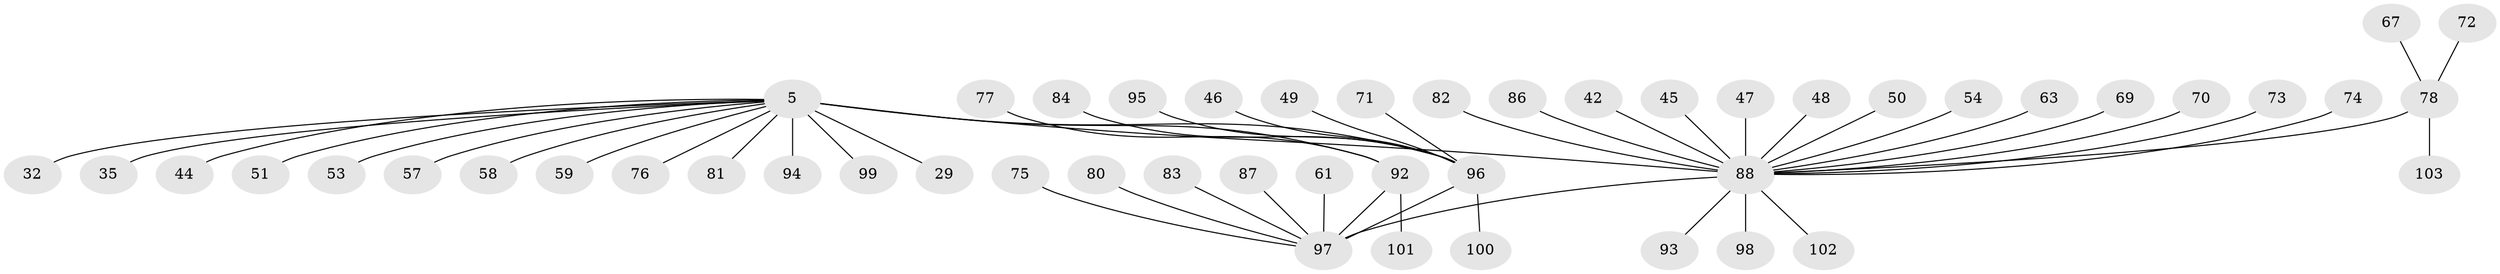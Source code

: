 // original degree distribution, {1: 0.6893203883495146, 27: 0.009708737864077669, 7: 0.009708737864077669, 4: 0.038834951456310676, 14: 0.009708737864077669, 5: 0.038834951456310676, 2: 0.13592233009708737, 3: 0.038834951456310676, 10: 0.009708737864077669, 13: 0.009708737864077669, 6: 0.009708737864077669}
// Generated by graph-tools (version 1.1) at 2025/47/03/09/25 04:47:32]
// undirected, 51 vertices, 52 edges
graph export_dot {
graph [start="1"]
  node [color=gray90,style=filled];
  5 [super="+4+3"];
  29;
  32;
  35;
  42 [super="+19"];
  44;
  45;
  46;
  47;
  48;
  49;
  50;
  51;
  53;
  54;
  57;
  58;
  59 [super="+11"];
  61;
  63 [super="+62"];
  67;
  69 [super="+12+22"];
  70 [super="+21+55"];
  71;
  72;
  73;
  74 [super="+65+68"];
  75 [super="+64"];
  76;
  77;
  78 [super="+66"];
  80;
  81;
  82;
  83;
  84;
  86;
  87 [super="+33"];
  88 [super="+26+2+1+6+7+9+24+25+37+39"];
  92 [super="+27+52"];
  93;
  94;
  95;
  96 [super="+10+43+16+17+18+20"];
  97 [super="+38+23+89+85+30+36+60"];
  98;
  99 [super="+34+79+90+91"];
  100;
  101;
  102;
  103;
  5 -- 35;
  5 -- 44;
  5 -- 53;
  5 -- 58;
  5 -- 76;
  5 -- 81;
  5 -- 92 [weight=2];
  5 -- 94;
  5 -- 32;
  5 -- 57;
  5 -- 51;
  5 -- 29;
  5 -- 96 [weight=2];
  5 -- 59;
  5 -- 88 [weight=4];
  5 -- 99;
  42 -- 88;
  45 -- 88;
  46 -- 96;
  47 -- 88;
  48 -- 88;
  49 -- 96;
  50 -- 88;
  54 -- 88;
  61 -- 97;
  63 -- 88;
  67 -- 78;
  69 -- 88;
  70 -- 88;
  71 -- 96;
  72 -- 78;
  73 -- 88;
  74 -- 88;
  75 -- 97;
  77 -- 92;
  78 -- 103;
  78 -- 88 [weight=2];
  80 -- 97;
  82 -- 88;
  83 -- 97;
  84 -- 96;
  86 -- 88;
  87 -- 97;
  88 -- 102;
  88 -- 93;
  88 -- 98;
  88 -- 97 [weight=2];
  92 -- 101;
  92 -- 97;
  95 -- 96;
  96 -- 100;
  96 -- 97 [weight=2];
}
